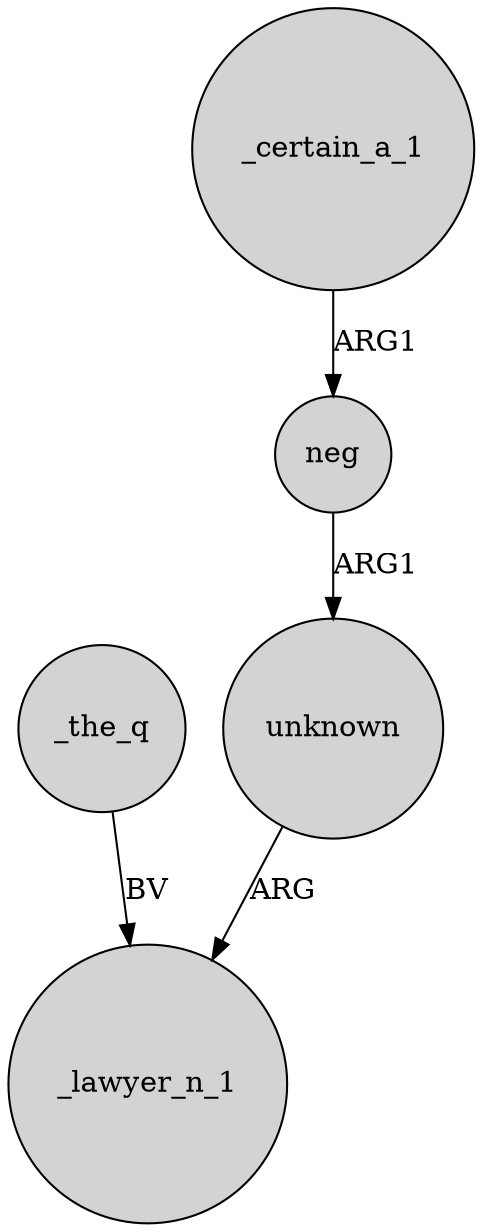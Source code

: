 digraph {
	node [shape=circle style=filled]
	unknown -> _lawyer_n_1 [label=ARG]
	_the_q -> _lawyer_n_1 [label=BV]
	neg -> unknown [label=ARG1]
	_certain_a_1 -> neg [label=ARG1]
}

